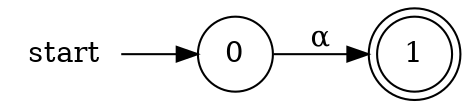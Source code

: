 digraph G {
  rankdir=LR;
  node [shape=circle]
  start [shape=none]
  0
  1 [shape=doublecircle]
  start -> 0
  0 -> 1 [label="&alpha;"]
}
